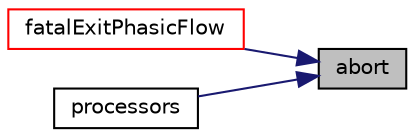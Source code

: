 digraph "abort"
{
 // LATEX_PDF_SIZE
  edge [fontname="Helvetica",fontsize="10",labelfontname="Helvetica",labelfontsize="10"];
  node [fontname="Helvetica",fontsize="10",shape=record];
  rankdir="RL";
  Node1 [label="abort",height=0.2,width=0.4,color="black", fillcolor="grey75", style="filled", fontcolor="black",tooltip="Abort MPI run or regular run."];
  Node1 -> Node2 [dir="back",color="midnightblue",fontsize="10",style="solid",fontname="Helvetica"];
  Node2 [label="fatalExitPhasicFlow",height=0.2,width=0.4,color="red", fillcolor="white", style="filled",URL="$error_8hpp.html#ae15c9223dabc8b93eb4ce62aaf27c203",tooltip="Take actions to fatal exit phasicFlow."];
  Node1 -> Node5 [dir="back",color="midnightblue",fontsize="10",style="solid",fontname="Helvetica"];
  Node5 [label="processors",height=0.2,width=0.4,color="black", fillcolor="white", style="filled",URL="$classpFlow_1_1processors.html#afafd3e65622d295b586137f8771ccda6",tooltip="Constructor."];
}
